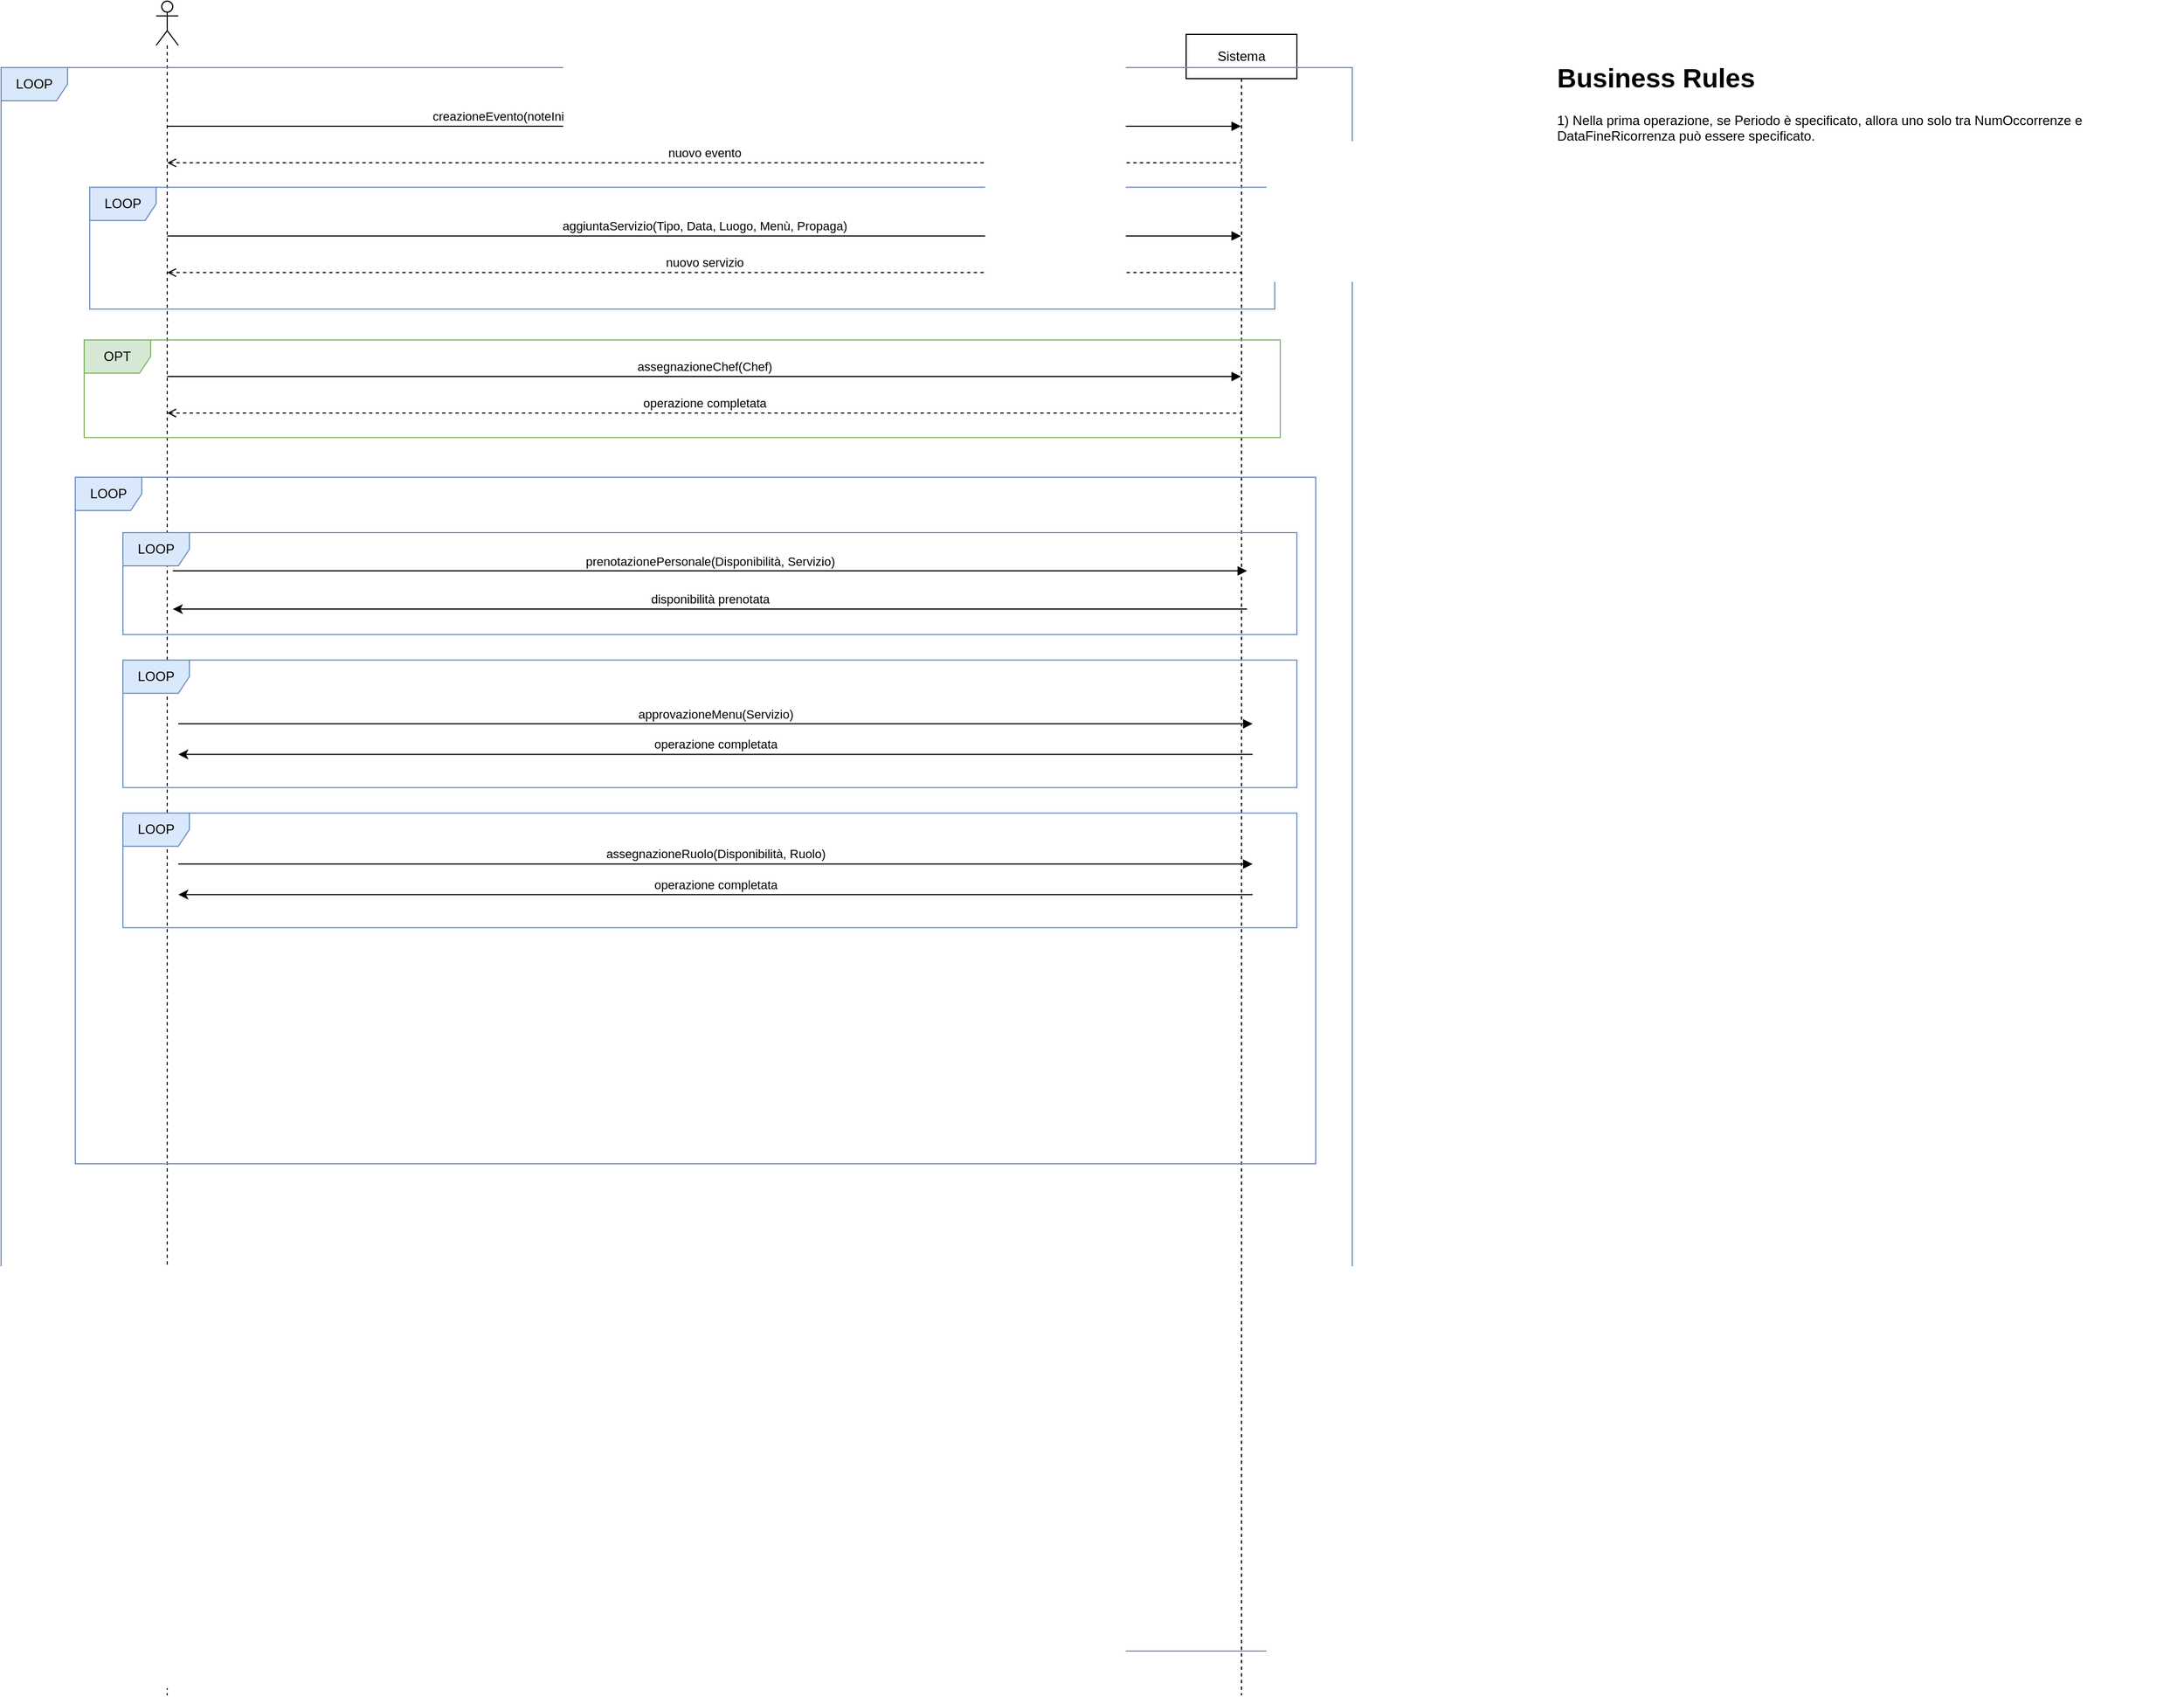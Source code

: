 <mxfile version="21.6.8" type="device">
  <diagram name="Page-1" id="aDgRZFvFXDjg_jGfRXhe">
    <mxGraphModel dx="2382" dy="775" grid="1" gridSize="10" guides="1" tooltips="1" connect="1" arrows="1" fold="1" page="1" pageScale="1" pageWidth="827" pageHeight="1169" math="0" shadow="0">
      <root>
        <mxCell id="0" />
        <mxCell id="1" parent="0" />
        <mxCell id="ziAq5ncUOEXPv-bApJY8-1" value="" style="shape=umlLifeline;perimeter=lifelinePerimeter;whiteSpace=wrap;html=1;container=1;dropTarget=0;collapsible=0;recursiveResize=0;outlineConnect=0;portConstraint=eastwest;newEdgeStyle={&quot;edgeStyle&quot;:&quot;elbowEdgeStyle&quot;,&quot;elbow&quot;:&quot;vertical&quot;,&quot;curved&quot;:0,&quot;rounded&quot;:0};participant=umlActor;" parent="1" vertex="1">
          <mxGeometry x="-220" y="190" width="20" height="1530" as="geometry" />
        </mxCell>
        <mxCell id="ziAq5ncUOEXPv-bApJY8-2" value="Sistema" style="shape=umlLifeline;perimeter=lifelinePerimeter;whiteSpace=wrap;html=1;container=1;dropTarget=0;collapsible=0;recursiveResize=0;outlineConnect=0;portConstraint=eastwest;newEdgeStyle={&quot;edgeStyle&quot;:&quot;elbowEdgeStyle&quot;,&quot;elbow&quot;:&quot;vertical&quot;,&quot;curved&quot;:0,&quot;rounded&quot;:0};" parent="1" vertex="1">
          <mxGeometry x="710" y="220" width="100" height="1500" as="geometry" />
        </mxCell>
        <mxCell id="en180CTn0l9zymGrBvhz-39" value="LOOP" style="shape=umlFrame;whiteSpace=wrap;html=1;pointerEvents=0;fillColor=#dae8fc;strokeColor=#6c8ebf;" parent="1" vertex="1">
          <mxGeometry x="-360" y="250" width="1220" height="1430" as="geometry" />
        </mxCell>
        <mxCell id="9RpX-Flty9WhFYptsFqv-2" value="&lt;h1&gt;Business Rules&lt;br&gt;&lt;/h1&gt;&lt;div&gt;1) Nella prima operazione, se Periodo è specificato, allora uno solo tra NumOccorrenze e DataFineRicorrenza può essere specificato.&lt;br&gt; &lt;/div&gt;" style="text;html=1;strokeColor=none;fillColor=none;spacing=5;spacingTop=-20;whiteSpace=wrap;overflow=hidden;rounded=0;" parent="1" vertex="1">
          <mxGeometry x="1040" y="240" width="570" height="480" as="geometry" />
        </mxCell>
        <mxCell id="en180CTn0l9zymGrBvhz-40" value="" style="group" parent="1" vertex="1" connectable="0">
          <mxGeometry x="-290" y="270" width="1690" height="1269.6" as="geometry" />
        </mxCell>
        <mxCell id="en180CTn0l9zymGrBvhz-18" value="" style="group" parent="en180CTn0l9zymGrBvhz-40" vertex="1" connectable="0">
          <mxGeometry x="30" width="1060" height="88.081" as="geometry" />
        </mxCell>
        <mxCell id="ziAq5ncUOEXPv-bApJY8-3" value="creazioneEvento(noteIniziali, cliente, dataInizio, dataFine, descrizione, tipologia, numeroPartecipanti)" style="html=1;verticalAlign=bottom;endArrow=block;edgeStyle=elbowEdgeStyle;elbow=vertical;curved=0;rounded=0;" parent="en180CTn0l9zymGrBvhz-18" source="ziAq5ncUOEXPv-bApJY8-1" target="ziAq5ncUOEXPv-bApJY8-2" edge="1">
          <mxGeometry width="80" relative="1" as="geometry">
            <mxPoint x="80" as="sourcePoint" />
            <mxPoint x="500" y="11.01" as="targetPoint" />
            <Array as="points">
              <mxPoint x="760" y="33.03" />
              <mxPoint x="50" />
            </Array>
          </mxGeometry>
        </mxCell>
        <mxCell id="ziAq5ncUOEXPv-bApJY8-4" value="nuovo evento" style="html=1;verticalAlign=bottom;endArrow=none;edgeStyle=elbowEdgeStyle;elbow=vertical;curved=0;rounded=0;startArrow=open;startFill=0;endFill=0;dashed=1;" parent="en180CTn0l9zymGrBvhz-18" source="ziAq5ncUOEXPv-bApJY8-1" target="ziAq5ncUOEXPv-bApJY8-2" edge="1">
          <mxGeometry width="80" relative="1" as="geometry">
            <mxPoint x="630" y="187.172" as="sourcePoint" />
            <mxPoint x="710" y="187.172" as="targetPoint" />
            <Array as="points">
              <mxPoint x="760" y="66.061" />
              <mxPoint x="550" y="44.04" />
            </Array>
          </mxGeometry>
        </mxCell>
        <mxCell id="en180CTn0l9zymGrBvhz-37" value="LOOP" style="shape=umlFrame;whiteSpace=wrap;html=1;pointerEvents=0;fillColor=#dae8fc;strokeColor=#6c8ebf;" parent="en180CTn0l9zymGrBvhz-40" vertex="1">
          <mxGeometry x="-3" y="350" width="1120" height="620" as="geometry" />
        </mxCell>
        <mxCell id="DYl_nhM4-Qo1yMT7ztg8-1" value="" style="group" vertex="1" connectable="0" parent="en180CTn0l9zymGrBvhz-40">
          <mxGeometry x="10" y="88.08" width="1070" height="110" as="geometry" />
        </mxCell>
        <mxCell id="DYl_nhM4-Qo1yMT7ztg8-4" value="LOOP" style="shape=umlFrame;whiteSpace=wrap;html=1;pointerEvents=0;fillColor=#dae8fc;strokeColor=#6c8ebf;swimlaneFillColor=none;gradientColor=none;shadow=0;" vertex="1" parent="DYl_nhM4-Qo1yMT7ztg8-1">
          <mxGeometry width="1070" height="110" as="geometry" />
        </mxCell>
        <mxCell id="en180CTn0l9zymGrBvhz-21" value="" style="group" parent="en180CTn0l9zymGrBvhz-40" vertex="1" connectable="0">
          <mxGeometry x="15" y="226.005" width="1070" height="88.081" as="geometry" />
        </mxCell>
        <mxCell id="en180CTn0l9zymGrBvhz-9" value="operazione completata" style="html=1;verticalAlign=bottom;endArrow=none;edgeStyle=elbowEdgeStyle;elbow=vertical;curved=0;rounded=0;startArrow=open;startFill=0;endFill=0;dashed=1;" parent="en180CTn0l9zymGrBvhz-21" edge="1" target="ziAq5ncUOEXPv-bApJY8-2">
          <mxGeometry width="80" relative="1" as="geometry">
            <mxPoint x="65" y="65.995" as="sourcePoint" />
            <mxPoint x="1015" y="66.061" as="targetPoint" />
            <Array as="points">
              <mxPoint x="545" y="66.061" />
            </Array>
          </mxGeometry>
        </mxCell>
        <mxCell id="en180CTn0l9zymGrBvhz-20" value="OPT" style="shape=umlFrame;whiteSpace=wrap;html=1;pointerEvents=0;fillColor=#d5e8d4;strokeColor=#82b366;" parent="en180CTn0l9zymGrBvhz-21" vertex="1">
          <mxGeometry x="-10" width="1080" height="88.08" as="geometry" />
        </mxCell>
        <mxCell id="en180CTn0l9zymGrBvhz-36" value="" style="group" parent="en180CTn0l9zymGrBvhz-40" vertex="1" connectable="0">
          <mxGeometry x="40" y="400" width="1060" height="356.81" as="geometry" />
        </mxCell>
        <mxCell id="en180CTn0l9zymGrBvhz-25" value="" style="group" parent="en180CTn0l9zymGrBvhz-36" vertex="1" connectable="0">
          <mxGeometry y="253.22" width="1060" height="103.59" as="geometry" />
        </mxCell>
        <mxCell id="en180CTn0l9zymGrBvhz-14" value="assegnazioneRuolo(Disponibilità, Ruolo)" style="html=1;verticalAlign=bottom;endArrow=block;edgeStyle=elbowEdgeStyle;elbow=vertical;curved=0;rounded=0;movable=1;resizable=1;rotatable=1;deletable=1;editable=1;locked=0;connectable=1;" parent="en180CTn0l9zymGrBvhz-25" edge="1">
          <mxGeometry width="80" relative="1" as="geometry">
            <mxPoint x="50" y="46.04" as="sourcePoint" />
            <mxPoint x="1020" y="46.04" as="targetPoint" />
            <Array as="points">
              <mxPoint x="640" y="46.04" />
              <mxPoint x="571.14" y="92.08" />
            </Array>
          </mxGeometry>
        </mxCell>
        <mxCell id="en180CTn0l9zymGrBvhz-15" value="operazione completata" style="html=1;verticalAlign=bottom;endArrow=none;edgeStyle=elbowEdgeStyle;elbow=vertical;curved=0;rounded=0;startArrow=classic;startFill=1;endFill=0;movable=1;resizable=1;rotatable=1;deletable=1;editable=1;locked=0;connectable=1;" parent="en180CTn0l9zymGrBvhz-25" edge="1">
          <mxGeometry width="80" relative="1" as="geometry">
            <mxPoint x="50" y="73.664" as="sourcePoint" />
            <mxPoint x="1020" y="73.664" as="targetPoint" />
            <Array as="points">
              <mxPoint x="550" y="73.664" />
            </Array>
          </mxGeometry>
        </mxCell>
        <mxCell id="en180CTn0l9zymGrBvhz-24" value="LOOP" style="shape=umlFrame;whiteSpace=wrap;html=1;pointerEvents=0;fillColor=#dae8fc;strokeColor=#6c8ebf;" parent="en180CTn0l9zymGrBvhz-25" vertex="1">
          <mxGeometry width="1060" height="103.59" as="geometry" />
        </mxCell>
        <mxCell id="en180CTn0l9zymGrBvhz-26" value="" style="group" parent="en180CTn0l9zymGrBvhz-36" vertex="1" connectable="0">
          <mxGeometry y="115.1" width="1060" height="115.1" as="geometry" />
        </mxCell>
        <mxCell id="en180CTn0l9zymGrBvhz-12" value="approvazioneMenu(Servizio)" style="html=1;verticalAlign=bottom;endArrow=block;edgeStyle=elbowEdgeStyle;elbow=vertical;curved=0;rounded=0;movable=1;resizable=1;rotatable=1;deletable=1;editable=1;locked=0;connectable=1;" parent="en180CTn0l9zymGrBvhz-26" edge="1">
          <mxGeometry width="80" relative="1" as="geometry">
            <mxPoint x="50" y="57.55" as="sourcePoint" />
            <mxPoint x="1020" y="57.55" as="targetPoint" />
            <Array as="points">
              <mxPoint x="640" y="57.55" />
              <mxPoint x="571.14" y="103.59" />
            </Array>
          </mxGeometry>
        </mxCell>
        <mxCell id="en180CTn0l9zymGrBvhz-13" value="operazione completata" style="html=1;verticalAlign=bottom;endArrow=none;edgeStyle=elbowEdgeStyle;elbow=vertical;curved=0;rounded=0;startArrow=classic;startFill=1;endFill=0;movable=1;resizable=1;rotatable=1;deletable=1;editable=1;locked=0;connectable=1;" parent="en180CTn0l9zymGrBvhz-26" edge="1">
          <mxGeometry width="80" relative="1" as="geometry">
            <mxPoint x="50" y="85.174" as="sourcePoint" />
            <mxPoint x="1020" y="85.174" as="targetPoint" />
            <Array as="points">
              <mxPoint x="550" y="85.174" />
            </Array>
          </mxGeometry>
        </mxCell>
        <mxCell id="en180CTn0l9zymGrBvhz-23" value="LOOP" style="shape=umlFrame;whiteSpace=wrap;html=1;pointerEvents=0;fillColor=#dae8fc;strokeColor=#6c8ebf;" parent="en180CTn0l9zymGrBvhz-26" vertex="1">
          <mxGeometry width="1060" height="115.1" as="geometry" />
        </mxCell>
        <mxCell id="en180CTn0l9zymGrBvhz-27" value="" style="group" parent="en180CTn0l9zymGrBvhz-36" vertex="1" connectable="0">
          <mxGeometry width="1060" height="92.08" as="geometry" />
        </mxCell>
        <mxCell id="en180CTn0l9zymGrBvhz-10" value="prenotazionePersonale(Disponibilità, Servizio)" style="html=1;verticalAlign=bottom;endArrow=block;edgeStyle=elbowEdgeStyle;elbow=vertical;curved=0;rounded=0;movable=1;resizable=1;rotatable=1;deletable=1;editable=1;locked=0;connectable=1;" parent="en180CTn0l9zymGrBvhz-27" edge="1">
          <mxGeometry width="80" relative="1" as="geometry">
            <mxPoint x="45" y="34.53" as="sourcePoint" />
            <mxPoint x="1015" y="34.53" as="targetPoint" />
            <Array as="points">
              <mxPoint x="635" y="34.53" />
              <mxPoint x="566.14" y="80.57" />
            </Array>
          </mxGeometry>
        </mxCell>
        <mxCell id="en180CTn0l9zymGrBvhz-11" value="disponibilità prenotata" style="html=1;verticalAlign=bottom;endArrow=none;edgeStyle=elbowEdgeStyle;elbow=vertical;curved=0;rounded=0;startArrow=classic;startFill=1;endFill=0;movable=1;resizable=1;rotatable=1;deletable=1;editable=1;locked=0;connectable=1;" parent="en180CTn0l9zymGrBvhz-27" edge="1">
          <mxGeometry width="80" relative="1" as="geometry">
            <mxPoint x="45" y="69.06" as="sourcePoint" />
            <mxPoint x="1015" y="69.06" as="targetPoint" />
            <Array as="points">
              <mxPoint x="545" y="69.06" />
            </Array>
          </mxGeometry>
        </mxCell>
        <mxCell id="en180CTn0l9zymGrBvhz-22" value="LOOP" style="shape=umlFrame;whiteSpace=wrap;html=1;pointerEvents=0;fillColor=#dae8fc;strokeColor=#6c8ebf;" parent="en180CTn0l9zymGrBvhz-27" vertex="1">
          <mxGeometry width="1060" height="92.08" as="geometry" />
        </mxCell>
        <mxCell id="DYl_nhM4-Qo1yMT7ztg8-2" value="aggiuntaServizio(Tipo, Data, Luogo, Menù, Propaga)" style="html=1;verticalAlign=bottom;endArrow=block;edgeStyle=elbowEdgeStyle;elbow=vertical;curved=0;rounded=0;" edge="1" parent="1" source="ziAq5ncUOEXPv-bApJY8-1" target="ziAq5ncUOEXPv-bApJY8-2">
          <mxGeometry width="80" relative="1" as="geometry">
            <mxPoint x="140.64" y="424.141" as="sourcePoint" />
            <mxPoint x="460.64" y="424.141" as="targetPoint" />
            <Array as="points">
              <mxPoint x="200" y="402.12" />
              <mxPoint x="360" y="380.1" />
              <mxPoint x="291.14" y="424.141" />
            </Array>
          </mxGeometry>
        </mxCell>
        <mxCell id="DYl_nhM4-Qo1yMT7ztg8-3" value="nuovo servizio" style="html=1;verticalAlign=bottom;endArrow=none;edgeStyle=elbowEdgeStyle;elbow=vertical;curved=0;rounded=0;startArrow=open;startFill=0;endFill=0;dashed=1;" edge="1" parent="1" source="ziAq5ncUOEXPv-bApJY8-1" target="ziAq5ncUOEXPv-bApJY8-2">
          <mxGeometry width="80" relative="1" as="geometry">
            <mxPoint x="140.64" y="457.171" as="sourcePoint" />
            <mxPoint x="460.64" y="457.171" as="targetPoint" />
            <Array as="points">
              <mxPoint x="190" y="435.151" />
              <mxPoint x="260" y="413.131" />
            </Array>
          </mxGeometry>
        </mxCell>
        <mxCell id="en180CTn0l9zymGrBvhz-8" value="assegnazioneChef(Chef)" style="html=1;verticalAlign=bottom;endArrow=block;edgeStyle=elbowEdgeStyle;elbow=vertical;curved=0;rounded=0;" parent="1" source="ziAq5ncUOEXPv-bApJY8-1" edge="1" target="ziAq5ncUOEXPv-bApJY8-2">
          <mxGeometry width="80" relative="1" as="geometry">
            <mxPoint x="-215" y="529.52" as="sourcePoint" />
            <mxPoint x="745" y="529.52" as="targetPoint" />
            <Array as="points">
              <mxPoint x="360" y="529.035" />
              <mxPoint x="291.14" y="573.076" />
            </Array>
          </mxGeometry>
        </mxCell>
      </root>
    </mxGraphModel>
  </diagram>
</mxfile>
